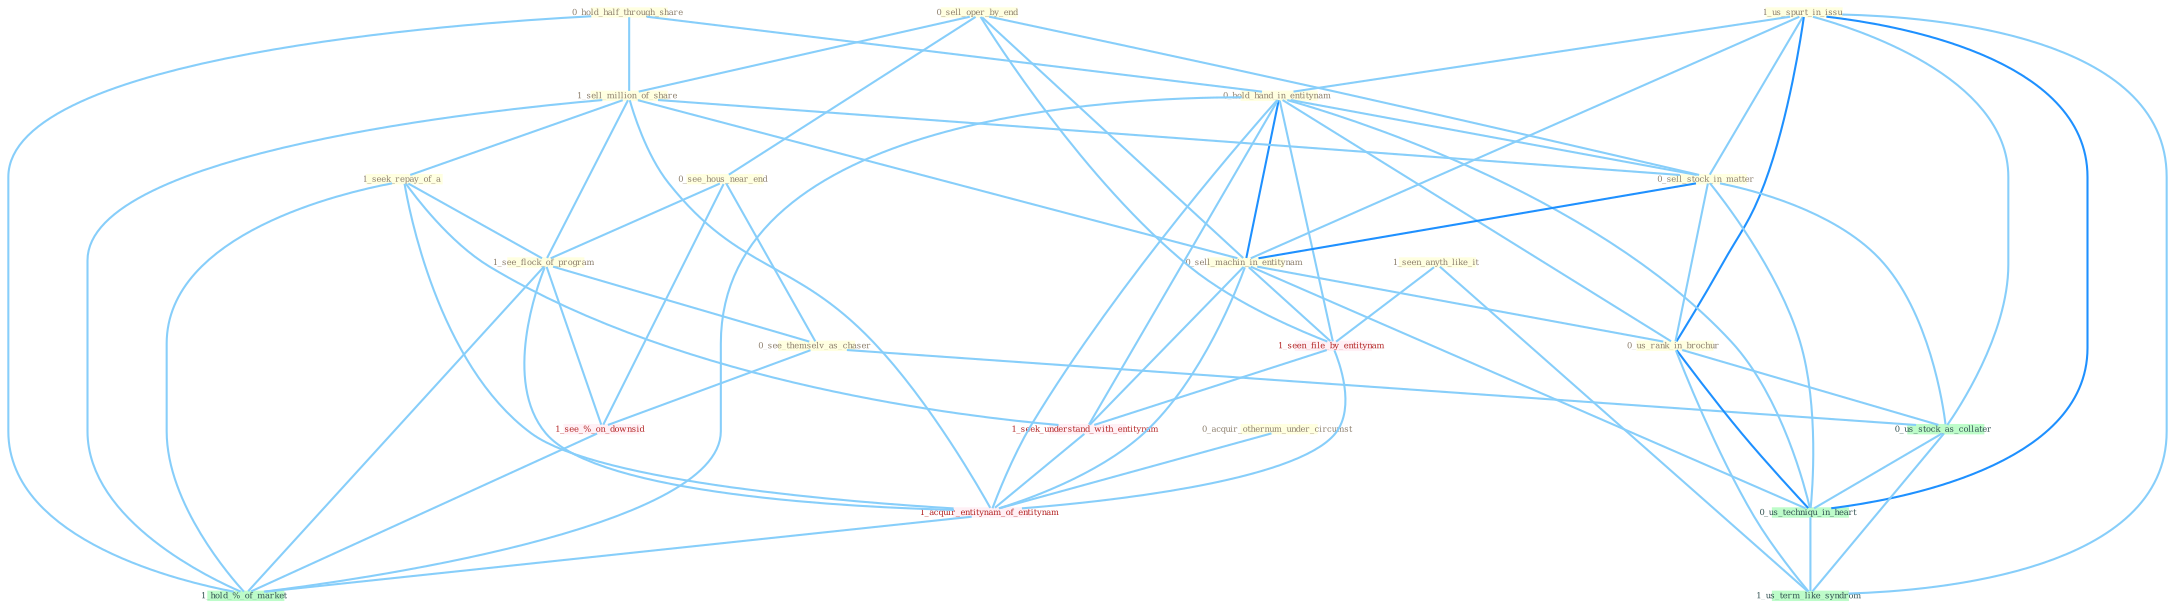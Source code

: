 Graph G{ 
    node
    [shape=polygon,style=filled,width=.5,height=.06,color="#BDFCC9",fixedsize=true,fontsize=4,
    fontcolor="#2f4f4f"];
    {node
    [color="#ffffe0", fontcolor="#8b7d6b"] "0_hold_half_through_share " "1_us_spurt_in_issu " "0_sell_oper_by_end " "1_seen_anyth_like_it " "0_hold_hand_in_entitynam " "1_sell_million_of_share " "0_see_hous_near_end " "0_sell_stock_in_matter " "0_sell_machin_in_entitynam " "1_seek_repay_of_a " "1_see_flock_of_program " "0_see_themselv_as_chaser " "0_acquir_othernum_under_circumst " "0_us_rank_in_brochur "}
{node [color="#fff0f5", fontcolor="#b22222"] "1_seen_file_by_entitynam " "1_seek_understand_with_entitynam " "1_acquir_entitynam_of_entitynam " "1_see_%_on_downsid "}
edge [color="#B0E2FF"];

	"0_hold_half_through_share " -- "0_hold_hand_in_entitynam " [w="1", color="#87cefa" ];
	"0_hold_half_through_share " -- "1_sell_million_of_share " [w="1", color="#87cefa" ];
	"0_hold_half_through_share " -- "1_hold_%_of_market " [w="1", color="#87cefa" ];
	"1_us_spurt_in_issu " -- "0_hold_hand_in_entitynam " [w="1", color="#87cefa" ];
	"1_us_spurt_in_issu " -- "0_sell_stock_in_matter " [w="1", color="#87cefa" ];
	"1_us_spurt_in_issu " -- "0_sell_machin_in_entitynam " [w="1", color="#87cefa" ];
	"1_us_spurt_in_issu " -- "0_us_rank_in_brochur " [w="2", color="#1e90ff" , len=0.8];
	"1_us_spurt_in_issu " -- "0_us_stock_as_collater " [w="1", color="#87cefa" ];
	"1_us_spurt_in_issu " -- "0_us_techniqu_in_heart " [w="2", color="#1e90ff" , len=0.8];
	"1_us_spurt_in_issu " -- "1_us_term_like_syndrom " [w="1", color="#87cefa" ];
	"0_sell_oper_by_end " -- "1_sell_million_of_share " [w="1", color="#87cefa" ];
	"0_sell_oper_by_end " -- "0_see_hous_near_end " [w="1", color="#87cefa" ];
	"0_sell_oper_by_end " -- "0_sell_stock_in_matter " [w="1", color="#87cefa" ];
	"0_sell_oper_by_end " -- "0_sell_machin_in_entitynam " [w="1", color="#87cefa" ];
	"0_sell_oper_by_end " -- "1_seen_file_by_entitynam " [w="1", color="#87cefa" ];
	"1_seen_anyth_like_it " -- "1_seen_file_by_entitynam " [w="1", color="#87cefa" ];
	"1_seen_anyth_like_it " -- "1_us_term_like_syndrom " [w="1", color="#87cefa" ];
	"0_hold_hand_in_entitynam " -- "0_sell_stock_in_matter " [w="1", color="#87cefa" ];
	"0_hold_hand_in_entitynam " -- "0_sell_machin_in_entitynam " [w="2", color="#1e90ff" , len=0.8];
	"0_hold_hand_in_entitynam " -- "0_us_rank_in_brochur " [w="1", color="#87cefa" ];
	"0_hold_hand_in_entitynam " -- "1_seen_file_by_entitynam " [w="1", color="#87cefa" ];
	"0_hold_hand_in_entitynam " -- "1_seek_understand_with_entitynam " [w="1", color="#87cefa" ];
	"0_hold_hand_in_entitynam " -- "1_acquir_entitynam_of_entitynam " [w="1", color="#87cefa" ];
	"0_hold_hand_in_entitynam " -- "0_us_techniqu_in_heart " [w="1", color="#87cefa" ];
	"0_hold_hand_in_entitynam " -- "1_hold_%_of_market " [w="1", color="#87cefa" ];
	"1_sell_million_of_share " -- "0_sell_stock_in_matter " [w="1", color="#87cefa" ];
	"1_sell_million_of_share " -- "0_sell_machin_in_entitynam " [w="1", color="#87cefa" ];
	"1_sell_million_of_share " -- "1_seek_repay_of_a " [w="1", color="#87cefa" ];
	"1_sell_million_of_share " -- "1_see_flock_of_program " [w="1", color="#87cefa" ];
	"1_sell_million_of_share " -- "1_acquir_entitynam_of_entitynam " [w="1", color="#87cefa" ];
	"1_sell_million_of_share " -- "1_hold_%_of_market " [w="1", color="#87cefa" ];
	"0_see_hous_near_end " -- "1_see_flock_of_program " [w="1", color="#87cefa" ];
	"0_see_hous_near_end " -- "0_see_themselv_as_chaser " [w="1", color="#87cefa" ];
	"0_see_hous_near_end " -- "1_see_%_on_downsid " [w="1", color="#87cefa" ];
	"0_sell_stock_in_matter " -- "0_sell_machin_in_entitynam " [w="2", color="#1e90ff" , len=0.8];
	"0_sell_stock_in_matter " -- "0_us_rank_in_brochur " [w="1", color="#87cefa" ];
	"0_sell_stock_in_matter " -- "0_us_stock_as_collater " [w="1", color="#87cefa" ];
	"0_sell_stock_in_matter " -- "0_us_techniqu_in_heart " [w="1", color="#87cefa" ];
	"0_sell_machin_in_entitynam " -- "0_us_rank_in_brochur " [w="1", color="#87cefa" ];
	"0_sell_machin_in_entitynam " -- "1_seen_file_by_entitynam " [w="1", color="#87cefa" ];
	"0_sell_machin_in_entitynam " -- "1_seek_understand_with_entitynam " [w="1", color="#87cefa" ];
	"0_sell_machin_in_entitynam " -- "1_acquir_entitynam_of_entitynam " [w="1", color="#87cefa" ];
	"0_sell_machin_in_entitynam " -- "0_us_techniqu_in_heart " [w="1", color="#87cefa" ];
	"1_seek_repay_of_a " -- "1_see_flock_of_program " [w="1", color="#87cefa" ];
	"1_seek_repay_of_a " -- "1_seek_understand_with_entitynam " [w="1", color="#87cefa" ];
	"1_seek_repay_of_a " -- "1_acquir_entitynam_of_entitynam " [w="1", color="#87cefa" ];
	"1_seek_repay_of_a " -- "1_hold_%_of_market " [w="1", color="#87cefa" ];
	"1_see_flock_of_program " -- "0_see_themselv_as_chaser " [w="1", color="#87cefa" ];
	"1_see_flock_of_program " -- "1_acquir_entitynam_of_entitynam " [w="1", color="#87cefa" ];
	"1_see_flock_of_program " -- "1_see_%_on_downsid " [w="1", color="#87cefa" ];
	"1_see_flock_of_program " -- "1_hold_%_of_market " [w="1", color="#87cefa" ];
	"0_see_themselv_as_chaser " -- "0_us_stock_as_collater " [w="1", color="#87cefa" ];
	"0_see_themselv_as_chaser " -- "1_see_%_on_downsid " [w="1", color="#87cefa" ];
	"0_acquir_othernum_under_circumst " -- "1_acquir_entitynam_of_entitynam " [w="1", color="#87cefa" ];
	"0_us_rank_in_brochur " -- "0_us_stock_as_collater " [w="1", color="#87cefa" ];
	"0_us_rank_in_brochur " -- "0_us_techniqu_in_heart " [w="2", color="#1e90ff" , len=0.8];
	"0_us_rank_in_brochur " -- "1_us_term_like_syndrom " [w="1", color="#87cefa" ];
	"1_seen_file_by_entitynam " -- "1_seek_understand_with_entitynam " [w="1", color="#87cefa" ];
	"1_seen_file_by_entitynam " -- "1_acquir_entitynam_of_entitynam " [w="1", color="#87cefa" ];
	"0_us_stock_as_collater " -- "0_us_techniqu_in_heart " [w="1", color="#87cefa" ];
	"0_us_stock_as_collater " -- "1_us_term_like_syndrom " [w="1", color="#87cefa" ];
	"1_seek_understand_with_entitynam " -- "1_acquir_entitynam_of_entitynam " [w="1", color="#87cefa" ];
	"1_acquir_entitynam_of_entitynam " -- "1_hold_%_of_market " [w="1", color="#87cefa" ];
	"0_us_techniqu_in_heart " -- "1_us_term_like_syndrom " [w="1", color="#87cefa" ];
	"1_see_%_on_downsid " -- "1_hold_%_of_market " [w="1", color="#87cefa" ];
}